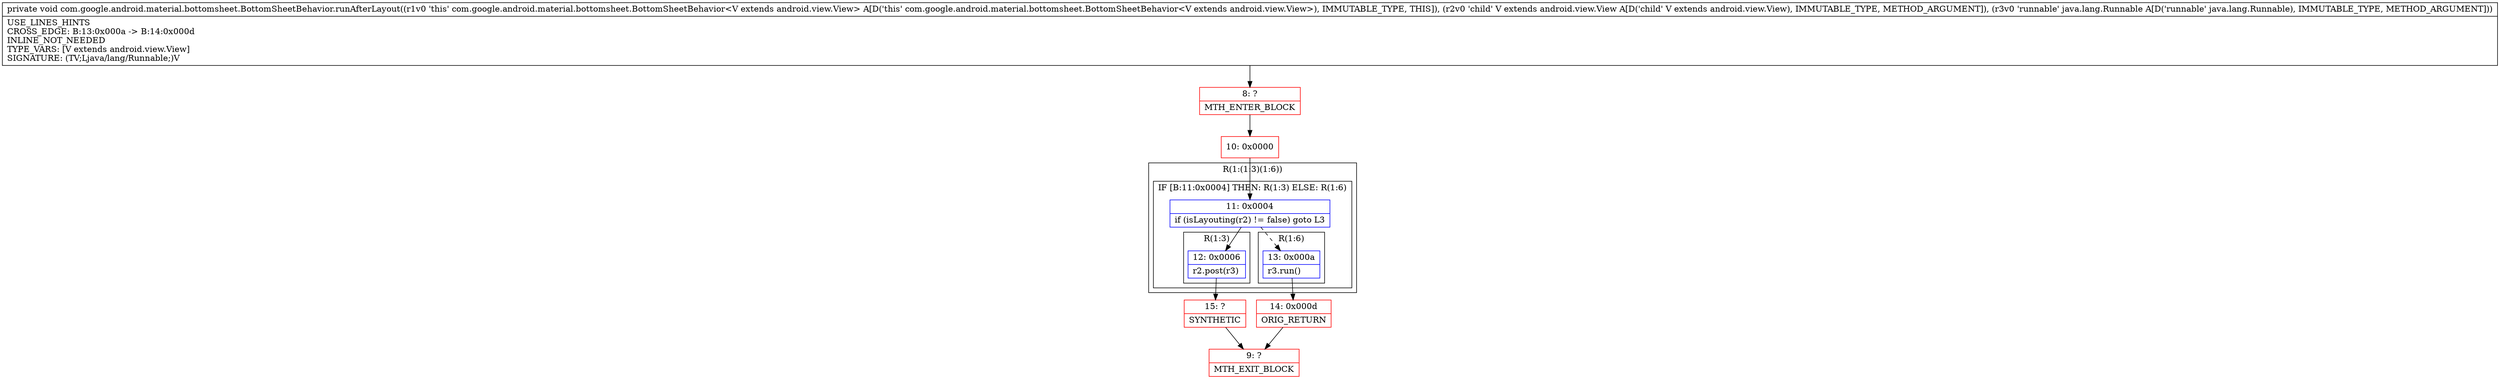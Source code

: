 digraph "CFG forcom.google.android.material.bottomsheet.BottomSheetBehavior.runAfterLayout(Landroid\/view\/View;Ljava\/lang\/Runnable;)V" {
subgraph cluster_Region_1914685344 {
label = "R(1:(1:3)(1:6))";
node [shape=record,color=blue];
subgraph cluster_IfRegion_970289683 {
label = "IF [B:11:0x0004] THEN: R(1:3) ELSE: R(1:6)";
node [shape=record,color=blue];
Node_11 [shape=record,label="{11\:\ 0x0004|if (isLayouting(r2) != false) goto L3\l}"];
subgraph cluster_Region_714038518 {
label = "R(1:3)";
node [shape=record,color=blue];
Node_12 [shape=record,label="{12\:\ 0x0006|r2.post(r3)\l}"];
}
subgraph cluster_Region_1718644409 {
label = "R(1:6)";
node [shape=record,color=blue];
Node_13 [shape=record,label="{13\:\ 0x000a|r3.run()\l}"];
}
}
}
Node_8 [shape=record,color=red,label="{8\:\ ?|MTH_ENTER_BLOCK\l}"];
Node_10 [shape=record,color=red,label="{10\:\ 0x0000}"];
Node_15 [shape=record,color=red,label="{15\:\ ?|SYNTHETIC\l}"];
Node_9 [shape=record,color=red,label="{9\:\ ?|MTH_EXIT_BLOCK\l}"];
Node_14 [shape=record,color=red,label="{14\:\ 0x000d|ORIG_RETURN\l}"];
MethodNode[shape=record,label="{private void com.google.android.material.bottomsheet.BottomSheetBehavior.runAfterLayout((r1v0 'this' com.google.android.material.bottomsheet.BottomSheetBehavior\<V extends android.view.View\> A[D('this' com.google.android.material.bottomsheet.BottomSheetBehavior\<V extends android.view.View\>), IMMUTABLE_TYPE, THIS]), (r2v0 'child' V extends android.view.View A[D('child' V extends android.view.View), IMMUTABLE_TYPE, METHOD_ARGUMENT]), (r3v0 'runnable' java.lang.Runnable A[D('runnable' java.lang.Runnable), IMMUTABLE_TYPE, METHOD_ARGUMENT]))  | USE_LINES_HINTS\lCROSS_EDGE: B:13:0x000a \-\> B:14:0x000d\lINLINE_NOT_NEEDED\lTYPE_VARS: [V extends android.view.View]\lSIGNATURE: (TV;Ljava\/lang\/Runnable;)V\l}"];
MethodNode -> Node_8;Node_11 -> Node_12;
Node_11 -> Node_13[style=dashed];
Node_12 -> Node_15;
Node_13 -> Node_14;
Node_8 -> Node_10;
Node_10 -> Node_11;
Node_15 -> Node_9;
Node_14 -> Node_9;
}

